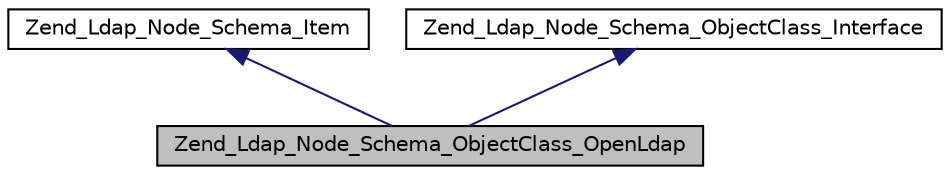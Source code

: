 digraph G
{
  edge [fontname="Helvetica",fontsize="10",labelfontname="Helvetica",labelfontsize="10"];
  node [fontname="Helvetica",fontsize="10",shape=record];
  Node1 [label="Zend_Ldap_Node_Schema_ObjectClass_OpenLdap",height=0.2,width=0.4,color="black", fillcolor="grey75", style="filled" fontcolor="black"];
  Node2 -> Node1 [dir="back",color="midnightblue",fontsize="10",style="solid",fontname="Helvetica"];
  Node2 [label="Zend_Ldap_Node_Schema_Item",height=0.2,width=0.4,color="black", fillcolor="white", style="filled",URL="$class_zend___ldap___node___schema___item.html"];
  Node3 -> Node1 [dir="back",color="midnightblue",fontsize="10",style="solid",fontname="Helvetica"];
  Node3 [label="Zend_Ldap_Node_Schema_ObjectClass_Interface",height=0.2,width=0.4,color="black", fillcolor="white", style="filled",URL="$interface_zend___ldap___node___schema___object_class___interface.html"];
}
